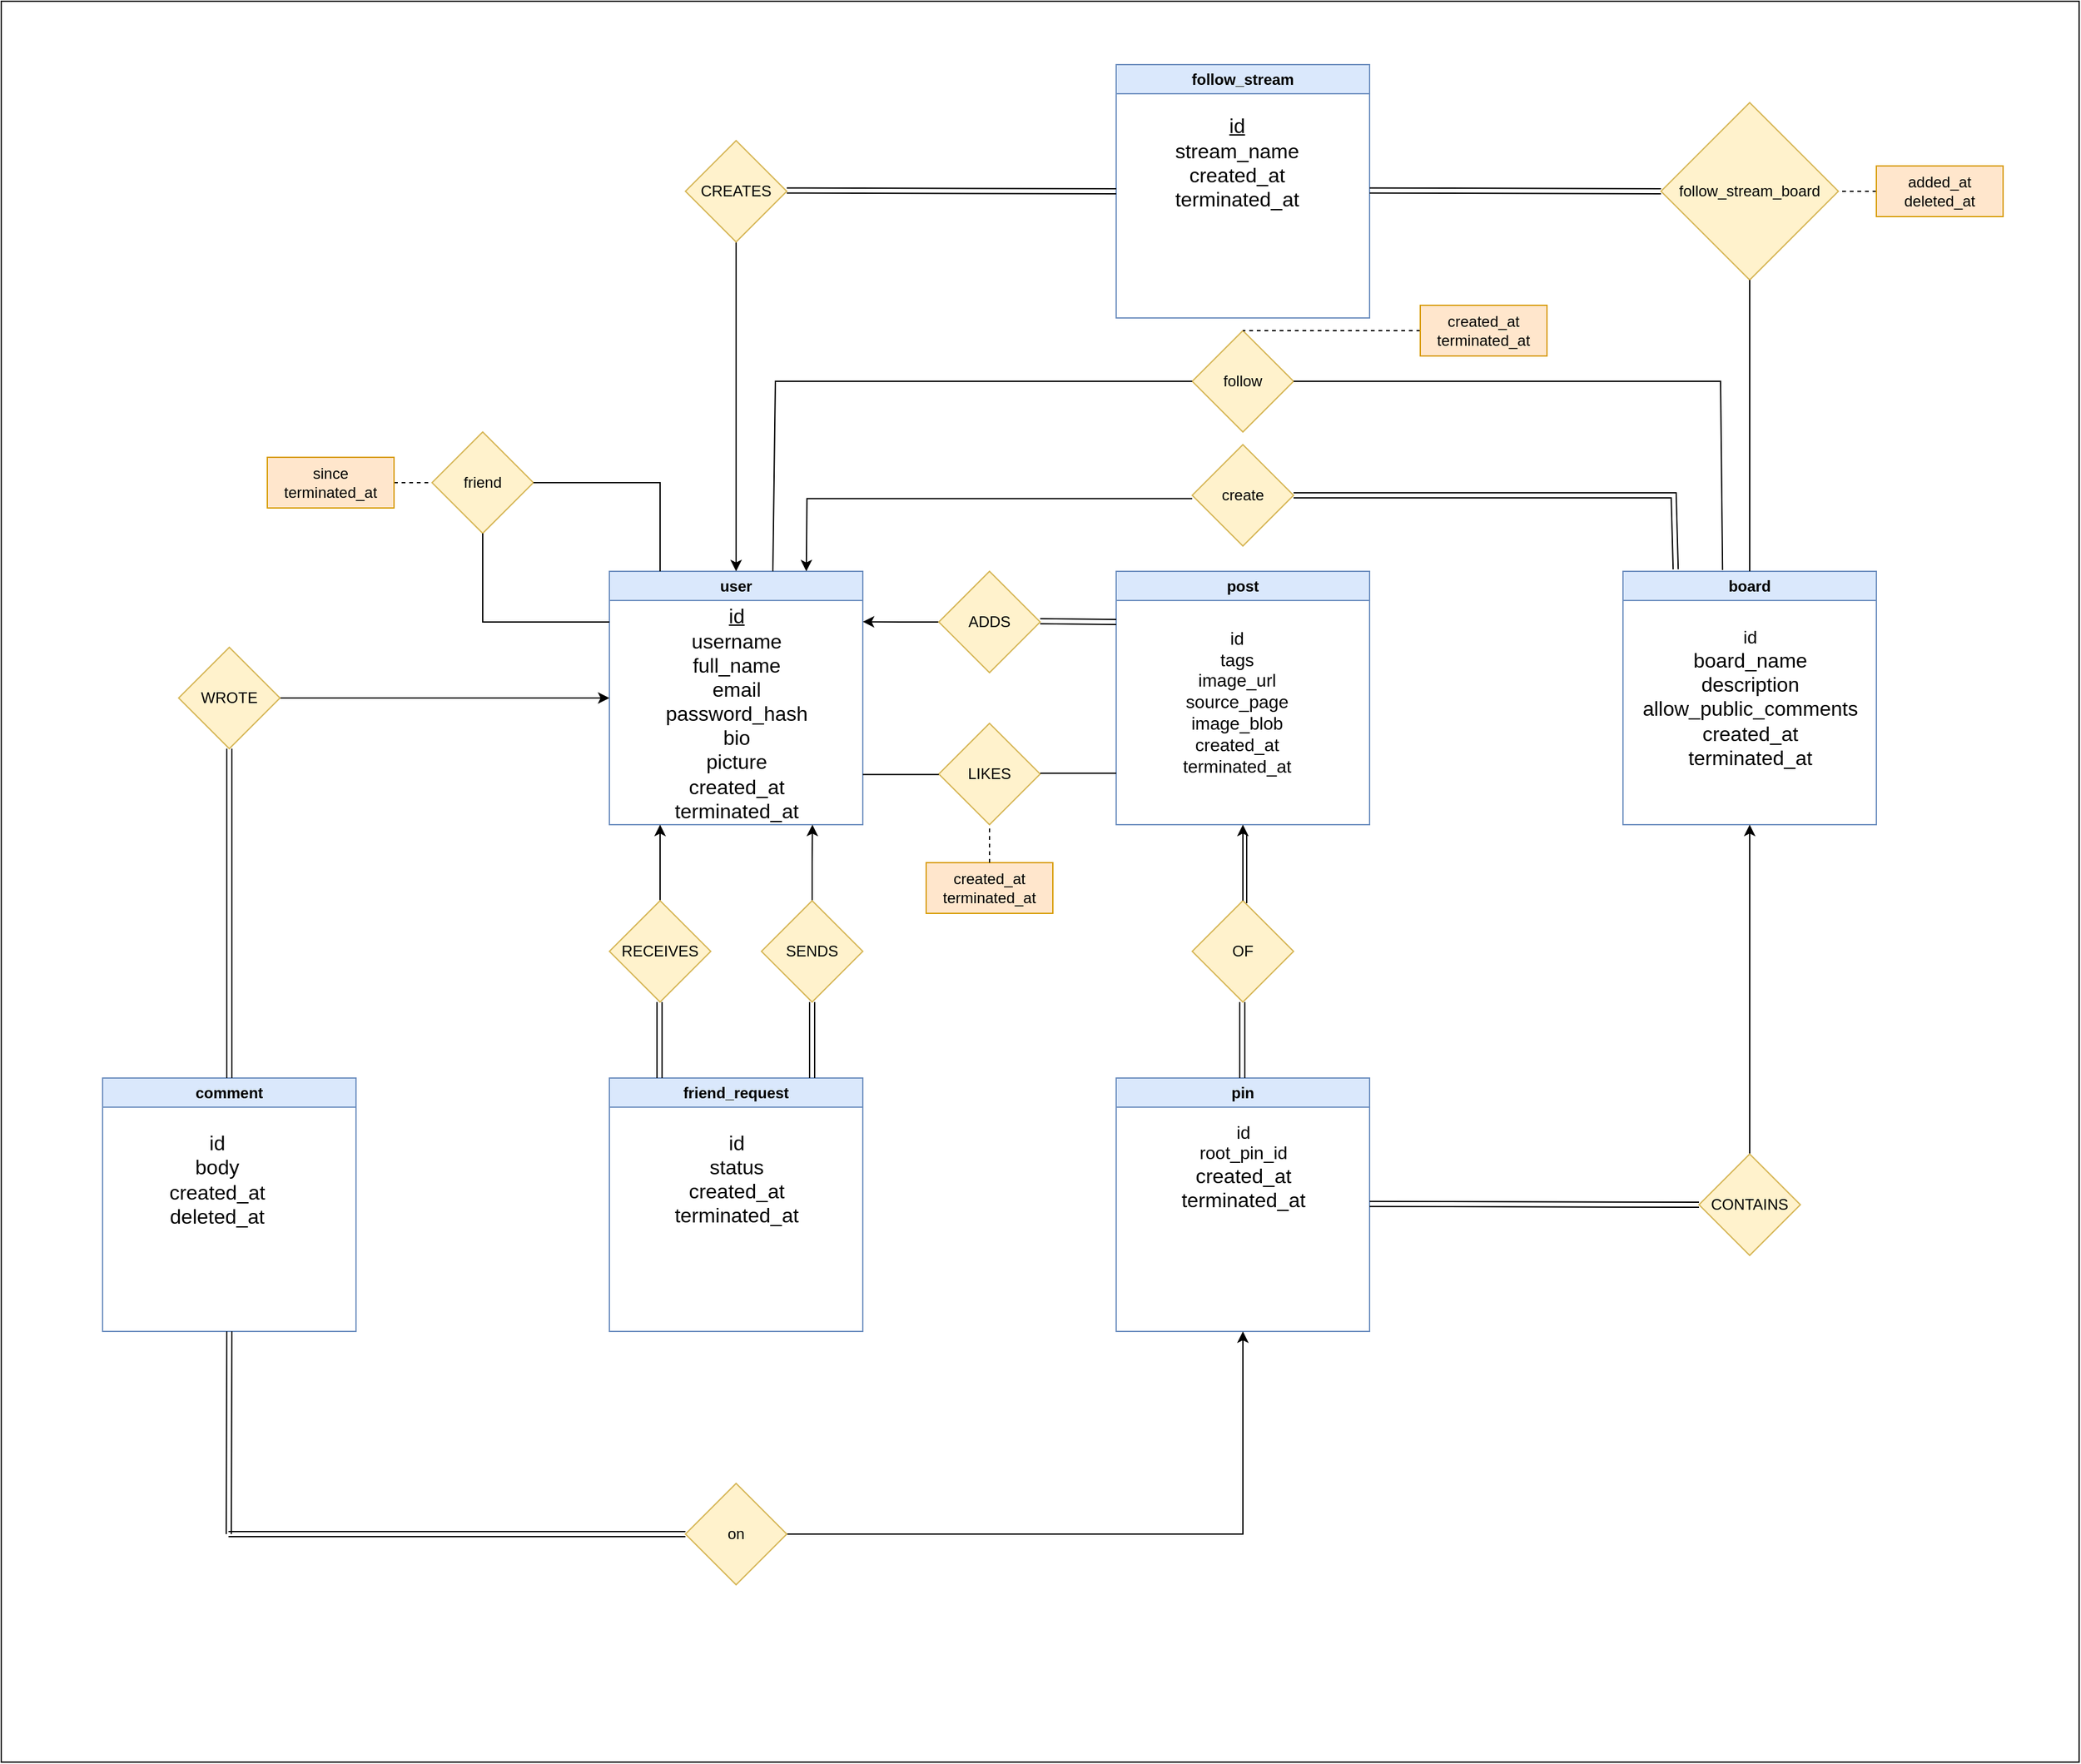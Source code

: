 <mxfile version="26.2.14">
  <diagram name="Page-1" id="6Iwwyh2GQCXEdxoH-TWM">
    <mxGraphModel dx="1410" dy="2490" grid="1" gridSize="10" guides="1" tooltips="1" connect="1" arrows="1" fold="1" page="1" pageScale="1" pageWidth="850" pageHeight="1100" math="0" shadow="0">
      <root>
        <mxCell id="0" />
        <mxCell id="1" parent="0" />
        <mxCell id="Df2__RoFyRopzwvWvyWK-4" value="" style="rounded=0;whiteSpace=wrap;html=1;" vertex="1" parent="1">
          <mxGeometry x="980" y="-190" width="1640" height="1390" as="geometry" />
        </mxCell>
        <mxCell id="yKikrTrXOIZSiHSiLoB8-1" value="user" style="swimlane;whiteSpace=wrap;html=1;fillColor=#dae8fc;strokeColor=#6c8ebf;" parent="1" vertex="1">
          <mxGeometry x="1460" y="260" width="200" height="200" as="geometry" />
        </mxCell>
        <mxCell id="yKikrTrXOIZSiHSiLoB8-74" value="&lt;br&gt;&lt;div&gt;&lt;font size=&quot;3&quot;&gt;&lt;u&gt;id&lt;/u&gt;&lt;/font&gt;&lt;/div&gt;&lt;div&gt;&lt;font size=&quot;3&quot;&gt;username&lt;/font&gt;&lt;/div&gt;&lt;div&gt;&lt;font size=&quot;3&quot;&gt;full_name&lt;/font&gt;&lt;/div&gt;&lt;div&gt;&lt;font size=&quot;3&quot;&gt;email&lt;/font&gt;&lt;/div&gt;&lt;div&gt;&lt;font size=&quot;3&quot;&gt;password_hash&lt;/font&gt;&lt;/div&gt;&lt;div&gt;&lt;font size=&quot;3&quot;&gt;bio&lt;/font&gt;&lt;/div&gt;&lt;div&gt;&lt;font size=&quot;3&quot;&gt;picture&lt;/font&gt;&lt;/div&gt;&lt;div&gt;&lt;font size=&quot;3&quot;&gt;created_at&lt;/font&gt;&lt;/div&gt;&lt;div&gt;&lt;font size=&quot;3&quot;&gt;terminated_at&lt;/font&gt;&lt;/div&gt;" style="text;html=1;align=center;verticalAlign=middle;resizable=0;points=[];autosize=1;strokeColor=none;fillColor=none;" parent="yKikrTrXOIZSiHSiLoB8-1" vertex="1">
          <mxGeometry x="30" y="5" width="140" height="200" as="geometry" />
        </mxCell>
        <mxCell id="yKikrTrXOIZSiHSiLoB8-2" value="post" style="swimlane;whiteSpace=wrap;html=1;startSize=23;fillColor=#dae8fc;strokeColor=#6c8ebf;" parent="1" vertex="1">
          <mxGeometry x="1860" y="260" width="200" height="200" as="geometry" />
        </mxCell>
        <mxCell id="yKikrTrXOIZSiHSiLoB8-55" value="" style="shape=link;html=1;rounded=0;" parent="yKikrTrXOIZSiHSiLoB8-2" edge="1">
          <mxGeometry relative="1" as="geometry">
            <mxPoint x="-60" y="39.33" as="sourcePoint" />
            <mxPoint y="40" as="targetPoint" />
          </mxGeometry>
        </mxCell>
        <mxCell id="yKikrTrXOIZSiHSiLoB8-3" value="board" style="swimlane;whiteSpace=wrap;html=1;fillColor=#dae8fc;strokeColor=#6c8ebf;" parent="1" vertex="1">
          <mxGeometry x="2260" y="260" width="200" height="200" as="geometry" />
        </mxCell>
        <mxCell id="yKikrTrXOIZSiHSiLoB8-76" value="&lt;div&gt;&lt;font style=&quot;font-size: 14px;&quot;&gt;id&lt;/font&gt;&lt;/div&gt;&lt;div&gt;&lt;font size=&quot;3&quot;&gt;board_name&lt;/font&gt;&lt;/div&gt;&lt;div&gt;&lt;font size=&quot;3&quot;&gt;description&lt;/font&gt;&lt;/div&gt;&lt;div&gt;&lt;font size=&quot;3&quot;&gt;allow_public_comments&lt;/font&gt;&lt;/div&gt;&lt;div&gt;&lt;font size=&quot;3&quot;&gt;created_at&lt;/font&gt;&lt;/div&gt;&lt;div&gt;&lt;font size=&quot;3&quot;&gt;terminated_at&lt;/font&gt;&lt;/div&gt;" style="text;html=1;align=center;verticalAlign=middle;resizable=0;points=[];autosize=1;strokeColor=none;fillColor=none;" parent="yKikrTrXOIZSiHSiLoB8-3" vertex="1">
          <mxGeometry x="5" y="35" width="190" height="130" as="geometry" />
        </mxCell>
        <mxCell id="yKikrTrXOIZSiHSiLoB8-4" value="comment" style="swimlane;whiteSpace=wrap;html=1;fillColor=#dae8fc;strokeColor=#6c8ebf;" parent="1" vertex="1">
          <mxGeometry x="1060" y="660" width="200" height="200" as="geometry" />
        </mxCell>
        <mxCell id="yKikrTrXOIZSiHSiLoB8-79" value="&lt;div&gt;&lt;font size=&quot;3&quot;&gt;id&lt;/font&gt;&lt;/div&gt;&lt;div&gt;&lt;font size=&quot;3&quot;&gt;body&lt;/font&gt;&lt;/div&gt;&lt;div&gt;&lt;font size=&quot;3&quot;&gt;created_at&lt;/font&gt;&lt;/div&gt;&lt;div&gt;&lt;font size=&quot;3&quot;&gt;deleted_at&lt;/font&gt;&lt;/div&gt;" style="text;html=1;align=center;verticalAlign=middle;resizable=0;points=[];autosize=1;strokeColor=none;fillColor=none;" parent="yKikrTrXOIZSiHSiLoB8-4" vertex="1">
          <mxGeometry x="40" y="35" width="100" height="90" as="geometry" />
        </mxCell>
        <mxCell id="yKikrTrXOIZSiHSiLoB8-5" value="friend_request" style="swimlane;whiteSpace=wrap;html=1;fillColor=#dae8fc;strokeColor=#6c8ebf;" parent="1" vertex="1">
          <mxGeometry x="1460" y="660" width="200" height="200" as="geometry" />
        </mxCell>
        <mxCell id="yKikrTrXOIZSiHSiLoB8-78" value="&lt;div&gt;&lt;br&gt;&lt;/div&gt;&lt;div&gt;&lt;br&gt;&lt;/div&gt;&lt;div&gt;&lt;font size=&quot;3&quot;&gt;id&lt;/font&gt;&lt;/div&gt;&lt;div&gt;&lt;font size=&quot;3&quot;&gt;status&lt;/font&gt;&lt;/div&gt;&lt;div&gt;&lt;font size=&quot;3&quot;&gt;created_at&lt;/font&gt;&lt;/div&gt;&lt;div&gt;&lt;font size=&quot;3&quot;&gt;terminated_at&lt;/font&gt;&lt;/div&gt;" style="text;html=1;align=center;verticalAlign=middle;resizable=0;points=[];autosize=1;strokeColor=none;fillColor=none;" parent="yKikrTrXOIZSiHSiLoB8-5" vertex="1">
          <mxGeometry x="40" y="5" width="120" height="120" as="geometry" />
        </mxCell>
        <mxCell id="yKikrTrXOIZSiHSiLoB8-6" value="pin" style="swimlane;whiteSpace=wrap;html=1;fillColor=#dae8fc;strokeColor=#6c8ebf;" parent="1" vertex="1">
          <mxGeometry x="1860" y="660" width="200" height="200" as="geometry" />
        </mxCell>
        <mxCell id="yKikrTrXOIZSiHSiLoB8-77" value="&lt;div&gt;&lt;font style=&quot;font-size: 14px;&quot;&gt;id&lt;/font&gt;&lt;/div&gt;&lt;div&gt;&lt;font style=&quot;font-size: 14px;&quot;&gt;root_pin_id&lt;/font&gt;&lt;/div&gt;&lt;div&gt;&lt;font size=&quot;3&quot;&gt;created_at&lt;/font&gt;&lt;/div&gt;&lt;div&gt;&lt;font size=&quot;3&quot;&gt;terminated_at&lt;/font&gt;&lt;/div&gt;" style="text;html=1;align=center;verticalAlign=middle;resizable=0;points=[];autosize=1;strokeColor=none;fillColor=none;" parent="yKikrTrXOIZSiHSiLoB8-6" vertex="1">
          <mxGeometry x="40" y="25" width="120" height="90" as="geometry" />
        </mxCell>
        <mxCell id="yKikrTrXOIZSiHSiLoB8-8" value="follow_stream" style="swimlane;whiteSpace=wrap;html=1;fillColor=#dae8fc;strokeColor=#6c8ebf;" parent="1" vertex="1">
          <mxGeometry x="1860" y="-140" width="200" height="200" as="geometry" />
        </mxCell>
        <mxCell id="yKikrTrXOIZSiHSiLoB8-80" value="&lt;div&gt;&lt;br&gt;&lt;/div&gt;&lt;div&gt;&lt;font size=&quot;3&quot;&gt;&lt;u&gt;id&lt;/u&gt;&lt;/font&gt;&lt;/div&gt;&lt;div&gt;&lt;font size=&quot;3&quot;&gt;stream_name&lt;/font&gt;&lt;/div&gt;&lt;div&gt;&lt;font size=&quot;3&quot;&gt;created_at&lt;/font&gt;&lt;/div&gt;&lt;div&gt;&lt;font size=&quot;3&quot;&gt;terminated_at&lt;/font&gt;&lt;/div&gt;" style="text;html=1;align=center;verticalAlign=middle;resizable=0;points=[];autosize=1;strokeColor=none;fillColor=none;" parent="yKikrTrXOIZSiHSiLoB8-8" vertex="1">
          <mxGeometry x="35" y="20" width="120" height="100" as="geometry" />
        </mxCell>
        <mxCell id="VMqlNmxj0tnxt5RM--5q-8" style="edgeStyle=orthogonalEdgeStyle;rounded=0;orthogonalLoop=1;jettySize=auto;html=1;exitX=0;exitY=0.5;exitDx=0;exitDy=0;" parent="1" source="yKikrTrXOIZSiHSiLoB8-9" edge="1">
          <mxGeometry relative="1" as="geometry">
            <mxPoint x="1660" y="299.769" as="targetPoint" />
          </mxGeometry>
        </mxCell>
        <mxCell id="yKikrTrXOIZSiHSiLoB8-9" value="ADDS" style="rhombus;whiteSpace=wrap;html=1;fillColor=#fff2cc;strokeColor=#d6b656;" parent="1" vertex="1">
          <mxGeometry x="1720" y="260" width="80" height="80" as="geometry" />
        </mxCell>
        <mxCell id="yKikrTrXOIZSiHSiLoB8-10" value="LIKES" style="rhombus;whiteSpace=wrap;html=1;fillColor=#fff2cc;strokeColor=#d6b656;" parent="1" vertex="1">
          <mxGeometry x="1720" y="380" width="80" height="80" as="geometry" />
        </mxCell>
        <mxCell id="yKikrTrXOIZSiHSiLoB8-11" value="create" style="rhombus;whiteSpace=wrap;html=1;fillColor=#fff2cc;strokeColor=#d6b656;" parent="1" vertex="1">
          <mxGeometry x="1920" y="160" width="80" height="80" as="geometry" />
        </mxCell>
        <mxCell id="yKikrTrXOIZSiHSiLoB8-24" style="edgeStyle=orthogonalEdgeStyle;rounded=0;orthogonalLoop=1;jettySize=auto;html=1;exitX=0.5;exitY=1;exitDx=0;exitDy=0;" parent="1" source="yKikrTrXOIZSiHSiLoB8-12" target="yKikrTrXOIZSiHSiLoB8-1" edge="1">
          <mxGeometry relative="1" as="geometry" />
        </mxCell>
        <mxCell id="yKikrTrXOIZSiHSiLoB8-12" value="CREATES" style="rhombus;whiteSpace=wrap;html=1;fillColor=#fff2cc;strokeColor=#d6b656;" parent="1" vertex="1">
          <mxGeometry x="1520" y="-80" width="80" height="80" as="geometry" />
        </mxCell>
        <mxCell id="yKikrTrXOIZSiHSiLoB8-13" value="follow_stream_board" style="rhombus;whiteSpace=wrap;html=1;fillColor=#fff2cc;strokeColor=#d6b656;" parent="1" vertex="1">
          <mxGeometry x="2290" y="-110" width="140" height="140" as="geometry" />
        </mxCell>
        <mxCell id="yKikrTrXOIZSiHSiLoB8-14" value="OF" style="rhombus;whiteSpace=wrap;html=1;fillColor=#fff2cc;strokeColor=#d6b656;" parent="1" vertex="1">
          <mxGeometry x="1920" y="520" width="80" height="80" as="geometry" />
        </mxCell>
        <mxCell id="VMqlNmxj0tnxt5RM--5q-11" style="edgeStyle=orthogonalEdgeStyle;rounded=0;orthogonalLoop=1;jettySize=auto;html=1;entryX=0.5;entryY=1;entryDx=0;entryDy=0;" parent="1" source="yKikrTrXOIZSiHSiLoB8-15" target="yKikrTrXOIZSiHSiLoB8-3" edge="1">
          <mxGeometry relative="1" as="geometry" />
        </mxCell>
        <mxCell id="yKikrTrXOIZSiHSiLoB8-15" value="CONTAINS" style="rhombus;whiteSpace=wrap;html=1;fillColor=#fff2cc;strokeColor=#d6b656;" parent="1" vertex="1">
          <mxGeometry x="2320" y="720" width="80" height="80" as="geometry" />
        </mxCell>
        <mxCell id="yKikrTrXOIZSiHSiLoB8-46" style="edgeStyle=orthogonalEdgeStyle;rounded=0;orthogonalLoop=1;jettySize=auto;html=1;exitX=1;exitY=0.5;exitDx=0;exitDy=0;entryX=0.5;entryY=1;entryDx=0;entryDy=0;" parent="1" source="yKikrTrXOIZSiHSiLoB8-16" target="yKikrTrXOIZSiHSiLoB8-6" edge="1">
          <mxGeometry relative="1" as="geometry" />
        </mxCell>
        <mxCell id="yKikrTrXOIZSiHSiLoB8-16" value="on" style="rhombus;whiteSpace=wrap;html=1;fillColor=#fff2cc;strokeColor=#d6b656;" parent="1" vertex="1">
          <mxGeometry x="1520" y="980" width="80" height="80" as="geometry" />
        </mxCell>
        <mxCell id="yKikrTrXOIZSiHSiLoB8-44" style="edgeStyle=orthogonalEdgeStyle;rounded=0;orthogonalLoop=1;jettySize=auto;html=1;entryX=0;entryY=0.5;entryDx=0;entryDy=0;" parent="1" source="yKikrTrXOIZSiHSiLoB8-17" target="yKikrTrXOIZSiHSiLoB8-1" edge="1">
          <mxGeometry relative="1" as="geometry" />
        </mxCell>
        <mxCell id="yKikrTrXOIZSiHSiLoB8-17" value="WROTE" style="rhombus;whiteSpace=wrap;html=1;fillColor=#fff2cc;strokeColor=#d6b656;" parent="1" vertex="1">
          <mxGeometry x="1120" y="320" width="80" height="80" as="geometry" />
        </mxCell>
        <mxCell id="yKikrTrXOIZSiHSiLoB8-41" style="edgeStyle=orthogonalEdgeStyle;rounded=0;orthogonalLoop=1;jettySize=auto;html=1;" parent="1" source="yKikrTrXOIZSiHSiLoB8-18" edge="1">
          <mxGeometry relative="1" as="geometry">
            <mxPoint x="1500" y="460" as="targetPoint" />
          </mxGeometry>
        </mxCell>
        <mxCell id="yKikrTrXOIZSiHSiLoB8-18" value="RECEIVES" style="rhombus;whiteSpace=wrap;html=1;fillColor=#fff2cc;strokeColor=#d6b656;" parent="1" vertex="1">
          <mxGeometry x="1460" y="520" width="80" height="80" as="geometry" />
        </mxCell>
        <mxCell id="yKikrTrXOIZSiHSiLoB8-38" style="edgeStyle=orthogonalEdgeStyle;rounded=0;orthogonalLoop=1;jettySize=auto;html=1;exitX=0.5;exitY=0;exitDx=0;exitDy=0;" parent="1" source="yKikrTrXOIZSiHSiLoB8-19" edge="1">
          <mxGeometry relative="1" as="geometry">
            <mxPoint x="1620.235" y="460" as="targetPoint" />
          </mxGeometry>
        </mxCell>
        <mxCell id="yKikrTrXOIZSiHSiLoB8-19" value="SENDS" style="rhombus;whiteSpace=wrap;html=1;fillColor=#fff2cc;strokeColor=#d6b656;" parent="1" vertex="1">
          <mxGeometry x="1580" y="520" width="80" height="80" as="geometry" />
        </mxCell>
        <mxCell id="yKikrTrXOIZSiHSiLoB8-20" value="friend" style="rhombus;whiteSpace=wrap;html=1;fillColor=#fff2cc;strokeColor=#d6b656;" parent="1" vertex="1">
          <mxGeometry x="1320" y="150" width="80" height="80" as="geometry" />
        </mxCell>
        <mxCell id="yKikrTrXOIZSiHSiLoB8-26" value="" style="endArrow=none;html=1;rounded=0;entryX=0.5;entryY=1;entryDx=0;entryDy=0;" parent="1" source="yKikrTrXOIZSiHSiLoB8-3" target="yKikrTrXOIZSiHSiLoB8-13" edge="1">
          <mxGeometry width="50" height="50" relative="1" as="geometry">
            <mxPoint x="2290" y="90" as="sourcePoint" />
            <mxPoint x="2340" y="40" as="targetPoint" />
          </mxGeometry>
        </mxCell>
        <mxCell id="yKikrTrXOIZSiHSiLoB8-27" style="edgeStyle=orthogonalEdgeStyle;rounded=0;orthogonalLoop=1;jettySize=auto;html=1;exitX=0;exitY=0.533;exitDx=0;exitDy=0;entryX=0.807;entryY=-0.011;entryDx=0;entryDy=0;entryPerimeter=0;exitPerimeter=0;" parent="1" source="yKikrTrXOIZSiHSiLoB8-11" edge="1">
          <mxGeometry relative="1" as="geometry">
            <mxPoint x="1915" y="202.2" as="sourcePoint" />
            <mxPoint x="1615.4" y="260.0" as="targetPoint" />
          </mxGeometry>
        </mxCell>
        <mxCell id="yKikrTrXOIZSiHSiLoB8-32" value="" style="endArrow=none;html=1;rounded=0;entryX=0;entryY=0.5;entryDx=0;entryDy=0;" parent="1" edge="1">
          <mxGeometry width="50" height="50" relative="1" as="geometry">
            <mxPoint x="1800" y="419.41" as="sourcePoint" />
            <mxPoint x="1860" y="419.41" as="targetPoint" />
          </mxGeometry>
        </mxCell>
        <mxCell id="yKikrTrXOIZSiHSiLoB8-33" value="" style="endArrow=none;html=1;rounded=0;entryX=0;entryY=0.5;entryDx=0;entryDy=0;" parent="1" edge="1">
          <mxGeometry width="50" height="50" relative="1" as="geometry">
            <mxPoint x="1660" y="420.41" as="sourcePoint" />
            <mxPoint x="1720" y="420.41" as="targetPoint" />
          </mxGeometry>
        </mxCell>
        <mxCell id="yKikrTrXOIZSiHSiLoB8-42" value="" style="endArrow=none;html=1;rounded=0;entryX=0.2;entryY=0;entryDx=0;entryDy=0;entryPerimeter=0;" parent="1" target="yKikrTrXOIZSiHSiLoB8-1" edge="1">
          <mxGeometry width="50" height="50" relative="1" as="geometry">
            <mxPoint x="1400" y="190" as="sourcePoint" />
            <mxPoint x="1450" y="140" as="targetPoint" />
            <Array as="points">
              <mxPoint x="1500" y="190" />
            </Array>
          </mxGeometry>
        </mxCell>
        <mxCell id="yKikrTrXOIZSiHSiLoB8-43" value="" style="endArrow=none;html=1;rounded=0;entryX=0.2;entryY=0;entryDx=0;entryDy=0;entryPerimeter=0;" parent="1" edge="1">
          <mxGeometry width="50" height="50" relative="1" as="geometry">
            <mxPoint x="1360" y="230" as="sourcePoint" />
            <mxPoint x="1460" y="300" as="targetPoint" />
            <Array as="points">
              <mxPoint x="1360" y="300" />
            </Array>
          </mxGeometry>
        </mxCell>
        <mxCell id="yKikrTrXOIZSiHSiLoB8-49" value="" style="shape=link;html=1;rounded=0;entryX=0;entryY=0.5;entryDx=0;entryDy=0;" parent="1" target="yKikrTrXOIZSiHSiLoB8-8" edge="1">
          <mxGeometry relative="1" as="geometry">
            <mxPoint x="1600" y="-40.67" as="sourcePoint" />
            <mxPoint x="1760" y="-40.67" as="targetPoint" />
          </mxGeometry>
        </mxCell>
        <mxCell id="yKikrTrXOIZSiHSiLoB8-51" value="" style="shape=link;html=1;rounded=0;entryX=0;entryY=0.5;entryDx=0;entryDy=0;" parent="1" target="yKikrTrXOIZSiHSiLoB8-13" edge="1">
          <mxGeometry relative="1" as="geometry">
            <mxPoint x="2060" y="-40.67" as="sourcePoint" />
            <mxPoint x="2290" y="-40" as="targetPoint" />
          </mxGeometry>
        </mxCell>
        <mxCell id="yKikrTrXOIZSiHSiLoB8-53" value="" style="shape=link;html=1;rounded=0;entryX=0.208;entryY=-0.008;entryDx=0;entryDy=0;entryPerimeter=0;" parent="1" source="yKikrTrXOIZSiHSiLoB8-11" target="yKikrTrXOIZSiHSiLoB8-3" edge="1">
          <mxGeometry relative="1" as="geometry">
            <mxPoint x="1995" y="179.33" as="sourcePoint" />
            <mxPoint x="2298" y="250" as="targetPoint" />
            <Array as="points">
              <mxPoint x="2300" y="200" />
            </Array>
          </mxGeometry>
        </mxCell>
        <mxCell id="yKikrTrXOIZSiHSiLoB8-57" value="" style="shape=link;html=1;rounded=0;entryX=0;entryY=0.5;entryDx=0;entryDy=0;" parent="1" edge="1">
          <mxGeometry relative="1" as="geometry">
            <mxPoint x="2060" y="759.33" as="sourcePoint" />
            <mxPoint x="2320" y="760" as="targetPoint" />
          </mxGeometry>
        </mxCell>
        <mxCell id="yKikrTrXOIZSiHSiLoB8-59" value="" style="shape=link;html=1;rounded=0;entryX=0.5;entryY=0;entryDx=0;entryDy=0;" parent="1" edge="1">
          <mxGeometry relative="1" as="geometry">
            <mxPoint x="1959.52" y="600" as="sourcePoint" />
            <mxPoint x="1959.52" y="660" as="targetPoint" />
          </mxGeometry>
        </mxCell>
        <mxCell id="yKikrTrXOIZSiHSiLoB8-69" value="" style="shape=link;html=1;rounded=0;entryX=0.5;entryY=0;entryDx=0;entryDy=0;" parent="1" target="yKikrTrXOIZSiHSiLoB8-4" edge="1">
          <mxGeometry relative="1" as="geometry">
            <mxPoint x="1160" y="400" as="sourcePoint" />
            <mxPoint x="1160" y="460" as="targetPoint" />
          </mxGeometry>
        </mxCell>
        <mxCell id="yKikrTrXOIZSiHSiLoB8-71" value="" style="shape=link;html=1;rounded=0;entryX=0.5;entryY=0;entryDx=0;entryDy=0;exitX=0;exitY=0.5;exitDx=0;exitDy=0;" parent="1" source="yKikrTrXOIZSiHSiLoB8-16" edge="1">
          <mxGeometry relative="1" as="geometry">
            <mxPoint x="1159.33" y="760" as="sourcePoint" />
            <mxPoint x="1159.33" y="1020" as="targetPoint" />
          </mxGeometry>
        </mxCell>
        <mxCell id="yKikrTrXOIZSiHSiLoB8-75" value="&lt;div&gt;&lt;font style=&quot;font-size: 14px;&quot;&gt;id&lt;/font&gt;&lt;/div&gt;&lt;div&gt;&lt;font style=&quot;font-size: 14px;&quot;&gt;tags&lt;/font&gt;&lt;/div&gt;&lt;div&gt;&lt;font style=&quot;font-size: 14px;&quot;&gt;image_url&lt;/font&gt;&lt;/div&gt;&lt;div&gt;&lt;font style=&quot;font-size: 14px;&quot;&gt;source_page&lt;/font&gt;&lt;/div&gt;&lt;div&gt;&lt;font style=&quot;font-size: 14px;&quot;&gt;image_blob&lt;/font&gt;&lt;/div&gt;&lt;div&gt;&lt;font style=&quot;font-size: 14px;&quot;&gt;created_at&lt;/font&gt;&lt;/div&gt;&lt;div&gt;&lt;font style=&quot;font-size: 14px;&quot;&gt;terminated_at&lt;/font&gt;&lt;/div&gt;" style="text;html=1;align=center;verticalAlign=middle;resizable=0;points=[];autosize=1;strokeColor=none;fillColor=none;" parent="1" vertex="1">
          <mxGeometry x="1900" y="298" width="110" height="130" as="geometry" />
        </mxCell>
        <mxCell id="VMqlNmxj0tnxt5RM--5q-1" value="" style="shape=link;html=1;rounded=0;entryX=0.5;entryY=0;entryDx=0;entryDy=0;" parent="1" edge="1">
          <mxGeometry relative="1" as="geometry">
            <mxPoint x="1620" y="600" as="sourcePoint" />
            <mxPoint x="1620" y="660" as="targetPoint" />
          </mxGeometry>
        </mxCell>
        <mxCell id="VMqlNmxj0tnxt5RM--5q-3" value="" style="shape=link;html=1;rounded=0;entryX=0.5;entryY=0;entryDx=0;entryDy=0;" parent="1" edge="1">
          <mxGeometry relative="1" as="geometry">
            <mxPoint x="1499.57" y="600" as="sourcePoint" />
            <mxPoint x="1499.57" y="660" as="targetPoint" />
          </mxGeometry>
        </mxCell>
        <mxCell id="VMqlNmxj0tnxt5RM--5q-5" value="" style="shape=link;html=1;rounded=0;entryX=0.5;entryY=0;entryDx=0;entryDy=0;exitX=0.5;exitY=1;exitDx=0;exitDy=0;" parent="1" source="yKikrTrXOIZSiHSiLoB8-4" edge="1">
          <mxGeometry relative="1" as="geometry">
            <mxPoint x="1159.57" y="960" as="sourcePoint" />
            <mxPoint x="1159.57" y="1020" as="targetPoint" />
          </mxGeometry>
        </mxCell>
        <mxCell id="VMqlNmxj0tnxt5RM--5q-12" value="&lt;div&gt;created_at&lt;/div&gt;terminated_at" style="rounded=0;whiteSpace=wrap;html=1;fillColor=#ffe6cc;strokeColor=#d79b00;" parent="1" vertex="1">
          <mxGeometry x="1710" y="490" width="100" height="40" as="geometry" />
        </mxCell>
        <mxCell id="VMqlNmxj0tnxt5RM--5q-13" value="" style="endArrow=none;dashed=1;html=1;rounded=0;entryX=0.5;entryY=1;entryDx=0;entryDy=0;exitX=0.5;exitY=0;exitDx=0;exitDy=0;" parent="1" source="VMqlNmxj0tnxt5RM--5q-12" target="yKikrTrXOIZSiHSiLoB8-10" edge="1">
          <mxGeometry width="50" height="50" relative="1" as="geometry">
            <mxPoint x="1900" y="420" as="sourcePoint" />
            <mxPoint x="1950" y="370" as="targetPoint" />
          </mxGeometry>
        </mxCell>
        <mxCell id="VMqlNmxj0tnxt5RM--5q-15" value="" style="endArrow=none;dashed=1;html=1;rounded=0;entryX=0;entryY=0.5;entryDx=0;entryDy=0;exitX=1;exitY=0.5;exitDx=0;exitDy=0;" parent="1" target="yKikrTrXOIZSiHSiLoB8-20" edge="1">
          <mxGeometry width="50" height="50" relative="1" as="geometry">
            <mxPoint x="1290" y="190" as="sourcePoint" />
            <mxPoint x="1298" y="140" as="targetPoint" />
          </mxGeometry>
        </mxCell>
        <mxCell id="VMqlNmxj0tnxt5RM--5q-18" value="" style="endArrow=classic;html=1;rounded=0;exitX=0.5;exitY=0;exitDx=0;exitDy=0;" parent="1" source="yKikrTrXOIZSiHSiLoB8-14" edge="1">
          <mxGeometry width="50" height="50" relative="1" as="geometry">
            <mxPoint x="1940" y="510" as="sourcePoint" />
            <mxPoint x="1960" y="460" as="targetPoint" />
          </mxGeometry>
        </mxCell>
        <mxCell id="VMqlNmxj0tnxt5RM--5q-19" value="" style="endArrow=none;html=1;rounded=0;" parent="1" edge="1">
          <mxGeometry width="50" height="50" relative="1" as="geometry">
            <mxPoint x="1963" y="522" as="sourcePoint" />
            <mxPoint x="1963" y="467" as="targetPoint" />
          </mxGeometry>
        </mxCell>
        <mxCell id="VMqlNmxj0tnxt5RM--5q-20" value="follow" style="rhombus;whiteSpace=wrap;html=1;fillColor=#fff2cc;strokeColor=#d6b656;" parent="1" vertex="1">
          <mxGeometry x="1920" y="70" width="80" height="80" as="geometry" />
        </mxCell>
        <mxCell id="VMqlNmxj0tnxt5RM--5q-22" value="" style="endArrow=none;html=1;rounded=0;entryX=0.393;entryY=-0.005;entryDx=0;entryDy=0;entryPerimeter=0;" parent="1" target="yKikrTrXOIZSiHSiLoB8-3" edge="1">
          <mxGeometry width="50" height="50" relative="1" as="geometry">
            <mxPoint x="2000" y="110" as="sourcePoint" />
            <mxPoint x="2045" y="60" as="targetPoint" />
            <Array as="points">
              <mxPoint x="2337" y="110" />
            </Array>
          </mxGeometry>
        </mxCell>
        <mxCell id="VMqlNmxj0tnxt5RM--5q-23" value="" style="endArrow=none;html=1;rounded=0;entryX=0;entryY=0.5;entryDx=0;entryDy=0;" parent="1" target="VMqlNmxj0tnxt5RM--5q-20" edge="1">
          <mxGeometry width="50" height="50" relative="1" as="geometry">
            <mxPoint x="1589" y="260" as="sourcePoint" />
            <mxPoint x="1939" y="274.5" as="targetPoint" />
            <Array as="points">
              <mxPoint x="1591" y="110" />
            </Array>
          </mxGeometry>
        </mxCell>
        <mxCell id="VMqlNmxj0tnxt5RM--5q-25" value="" style="endArrow=none;dashed=1;html=1;rounded=0;entryX=1;entryY=0.5;entryDx=0;entryDy=0;exitX=0;exitY=0.5;exitDx=0;exitDy=0;" parent="1" target="yKikrTrXOIZSiHSiLoB8-13" edge="1">
          <mxGeometry width="50" height="50" relative="1" as="geometry">
            <mxPoint x="2460" y="-40" as="sourcePoint" />
            <mxPoint x="2560" y="-40" as="targetPoint" />
          </mxGeometry>
        </mxCell>
        <mxCell id="VMqlNmxj0tnxt5RM--5q-27" value="" style="endArrow=none;dashed=1;html=1;rounded=0;entryX=0.5;entryY=0;entryDx=0;entryDy=0;" parent="1" target="VMqlNmxj0tnxt5RM--5q-20" edge="1">
          <mxGeometry width="50" height="50" relative="1" as="geometry">
            <mxPoint x="2100" y="70" as="sourcePoint" />
            <mxPoint x="1960" y="80" as="targetPoint" />
          </mxGeometry>
        </mxCell>
        <mxCell id="Df2__RoFyRopzwvWvyWK-1" value="&lt;div&gt;since&lt;/div&gt;terminated_at" style="rounded=0;whiteSpace=wrap;html=1;fillColor=#ffe6cc;strokeColor=#d79b00;" vertex="1" parent="1">
          <mxGeometry x="1190" y="170" width="100" height="40" as="geometry" />
        </mxCell>
        <mxCell id="Df2__RoFyRopzwvWvyWK-2" value="&lt;div&gt;created_at&lt;/div&gt;terminated_at" style="rounded=0;whiteSpace=wrap;html=1;fillColor=#ffe6cc;strokeColor=#d79b00;" vertex="1" parent="1">
          <mxGeometry x="2100" y="50" width="100" height="40" as="geometry" />
        </mxCell>
        <mxCell id="Df2__RoFyRopzwvWvyWK-3" value="&lt;div&gt;added_at&lt;/div&gt;deleted_at" style="rounded=0;whiteSpace=wrap;html=1;fillColor=#ffe6cc;strokeColor=#d79b00;" vertex="1" parent="1">
          <mxGeometry x="2460" y="-60" width="100" height="40" as="geometry" />
        </mxCell>
      </root>
    </mxGraphModel>
  </diagram>
</mxfile>
